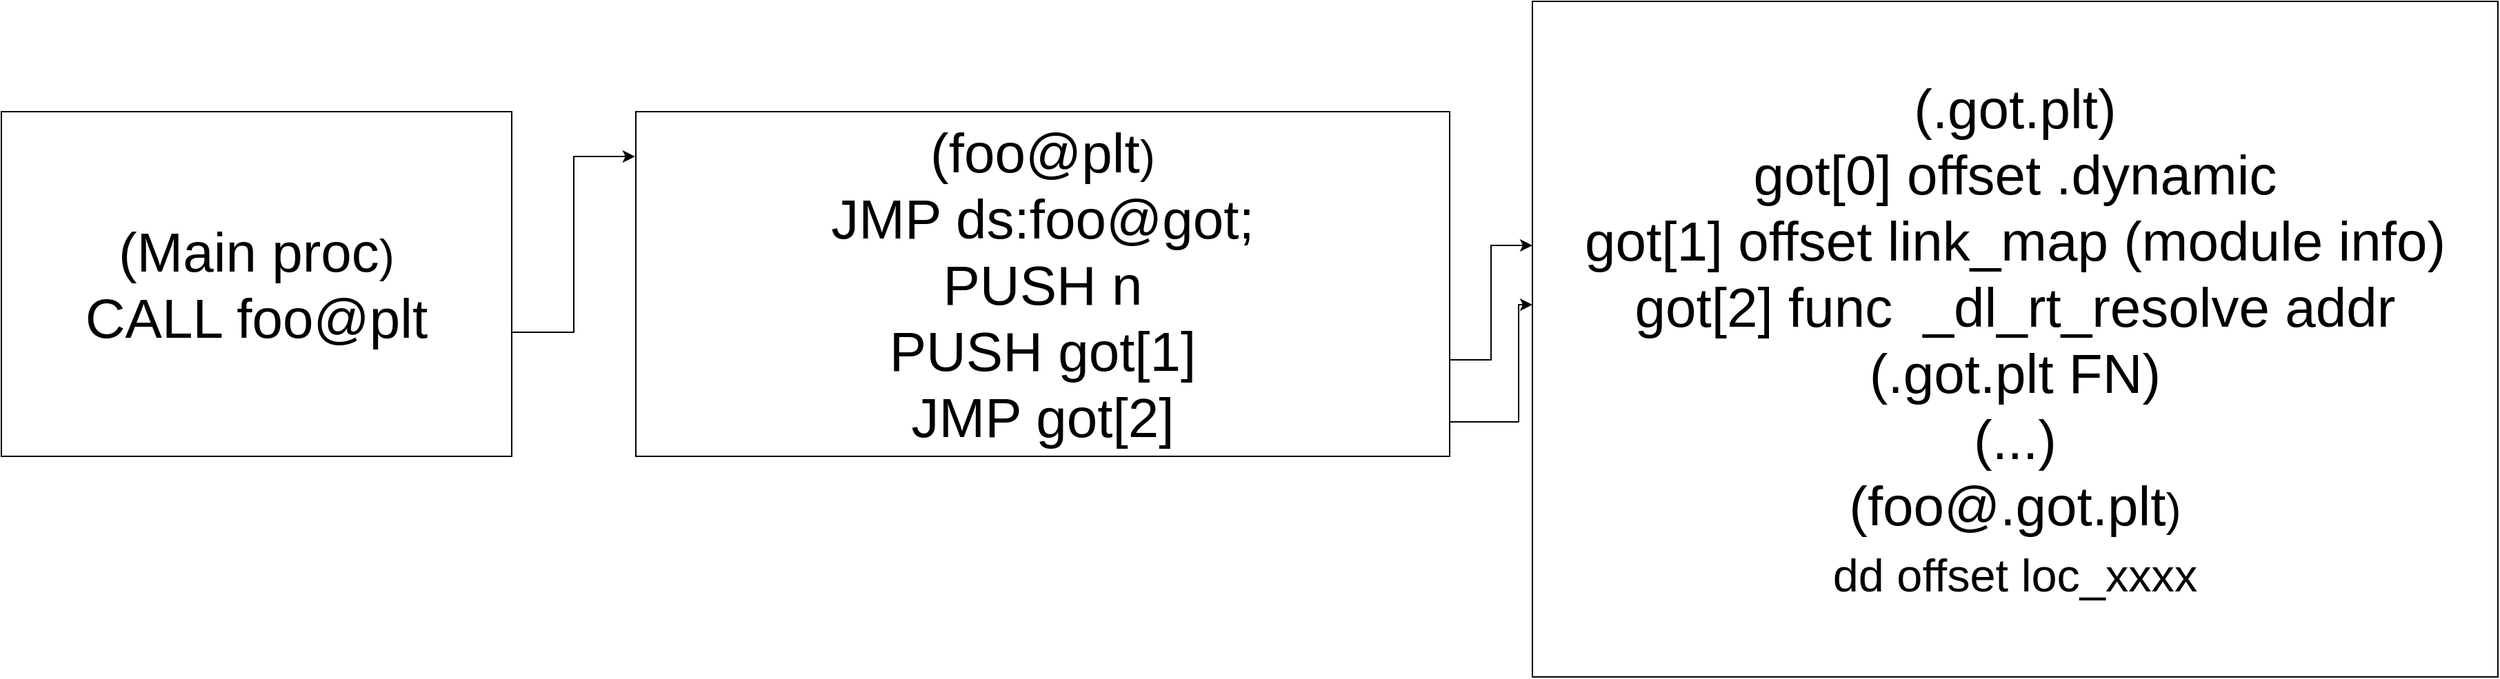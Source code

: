 <mxfile version="15.6.1" type="github"><diagram id="K996ctWWLsUxQpedH3my" name="Page-1"><mxGraphModel dx="1922" dy="887" grid="1" gridSize="10" guides="1" tooltips="1" connect="1" arrows="1" fold="1" page="1" pageScale="1" pageWidth="827" pageHeight="1169" math="0" shadow="0"><root><mxCell id="0"/><mxCell id="1" parent="0"/><mxCell id="_i94yrXt6sNd8ZuuIlEx-3" style="edgeStyle=orthogonalEdgeStyle;rounded=0;orthogonalLoop=1;jettySize=auto;html=1;entryX=-0.001;entryY=0.13;entryDx=0;entryDy=0;entryPerimeter=0;" edge="1" parent="1" source="lOyLSRAFbpKVi4rtrm9O-2" target="fcJAWvid8bOJwjtmFHj8-2"><mxGeometry relative="1" as="geometry"><Array as="points"><mxPoint x="615" y="338"/><mxPoint x="615" y="211"/></Array></mxGeometry></mxCell><mxCell id="lOyLSRAFbpKVi4rtrm9O-2" value="(Main proc&lt;span style=&quot;font-size: 33.333px&quot;&gt;)&lt;br&gt;&lt;/span&gt;CALL foo@plt" style="rounded=0;whiteSpace=wrap;html=1;fontSize=40;" parent="1" vertex="1"><mxGeometry x="200" y="178" width="370" height="250" as="geometry"/></mxCell><mxCell id="_i94yrXt6sNd8ZuuIlEx-4" style="edgeStyle=orthogonalEdgeStyle;rounded=0;orthogonalLoop=1;jettySize=auto;html=1;exitX=1;exitY=0.75;exitDx=0;exitDy=0;" edge="1" parent="1" source="fcJAWvid8bOJwjtmFHj8-2" target="_i94yrXt6sNd8ZuuIlEx-2"><mxGeometry relative="1" as="geometry"><Array as="points"><mxPoint x="1250" y="358"/><mxPoint x="1280" y="358"/><mxPoint x="1280" y="275"/></Array></mxGeometry></mxCell><mxCell id="fcJAWvid8bOJwjtmFHj8-2" value="(foo@plt&lt;span style=&quot;font-size: 33.333px&quot;&gt;)&lt;br&gt;&lt;/span&gt;JMP ds:foo@got;&lt;br&gt;PUSH n&lt;br&gt;PUSH got[1]&lt;br&gt;JMP got[2]" style="rounded=0;whiteSpace=wrap;html=1;fontSize=40;" parent="1" vertex="1"><mxGeometry x="660" y="178" width="590" height="250" as="geometry"/></mxCell><mxCell id="_i94yrXt6sNd8ZuuIlEx-2" value="(.got.plt)&lt;br&gt;got[0] offset .dynamic&lt;br&gt;got[1] offset link_map (module info)&lt;br&gt;got[2] func&amp;nbsp; _dl_rt_resolve addr&lt;br&gt;(.got.plt FN)&lt;br&gt;(...)&lt;br&gt;(foo@.got.plt&lt;span style=&quot;font-size: 33.333px&quot;&gt;)&lt;/span&gt;&lt;br&gt;&lt;span style=&quot;font-size: 33.333px&quot;&gt;dd offset loc_xxxx&lt;/span&gt;" style="rounded=0;whiteSpace=wrap;html=1;fontSize=40;" vertex="1" parent="1"><mxGeometry x="1310" y="98" width="700" height="490" as="geometry"/></mxCell><mxCell id="_i94yrXt6sNd8ZuuIlEx-5" style="edgeStyle=orthogonalEdgeStyle;rounded=0;orthogonalLoop=1;jettySize=auto;html=1;" edge="1" parent="1" source="fcJAWvid8bOJwjtmFHj8-2" target="_i94yrXt6sNd8ZuuIlEx-2"><mxGeometry relative="1" as="geometry"><mxPoint x="1310" y="318" as="targetPoint"/><Array as="points"><mxPoint x="1300" y="403"/><mxPoint x="1300" y="318"/></Array></mxGeometry></mxCell></root></mxGraphModel></diagram></mxfile>